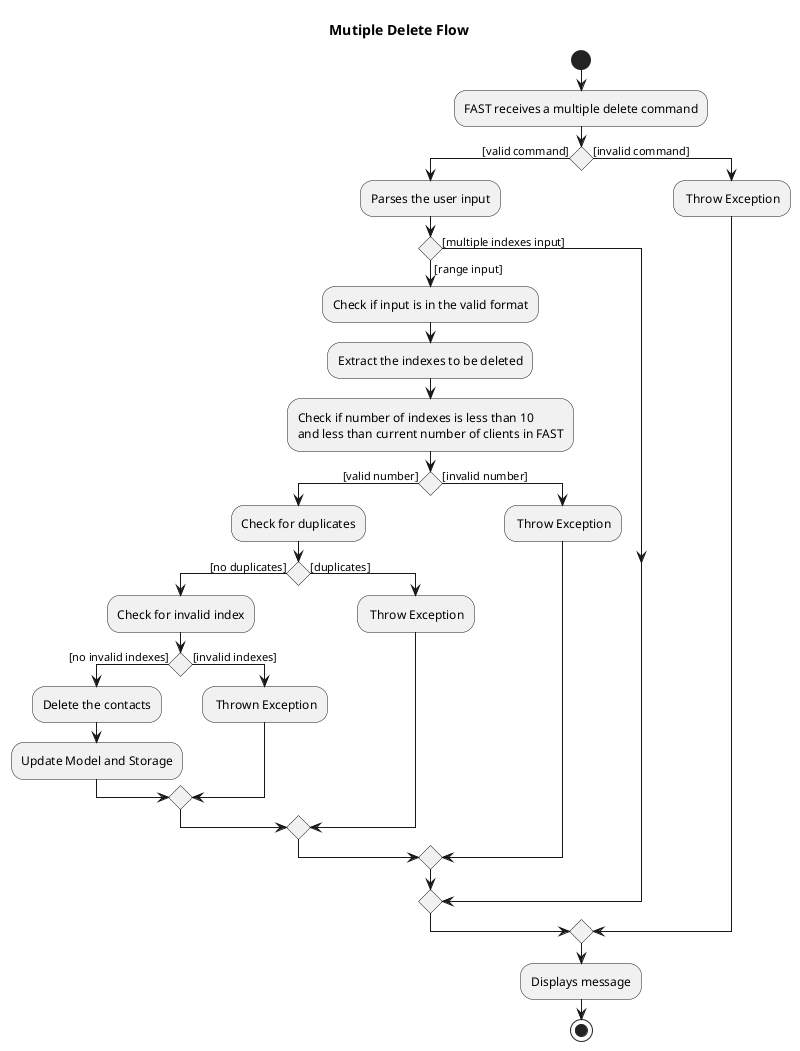@startuml
'https://plantuml.com/activity-diagram-beta

title Mutiple Delete Flow

start
:FAST receives a multiple delete command;
if () then ([valid command])
:Parses the user input;
if () then ([range input])
:Check if input is in the valid format;
:Extract the indexes to be deleted;
:Check if number of indexes is less than 10
and less than current number of clients in FAST;
if () then ([valid number])
:Check for duplicates;
if () then ([no duplicates])
:Check for invalid index;
if () then ([no invalid indexes])
:Delete the contacts;
:Update Model and Storage;
else ([invalid indexes])
- Thrown Exception
endif
else ([duplicates])
- Throw Exception
endif
else ([invalid number])
- Throw Exception
endif
else ([multiple indexes input])
endif
else ([invalid command])
- Throw Exception
endif
:Displays message;
stop

@enduml

